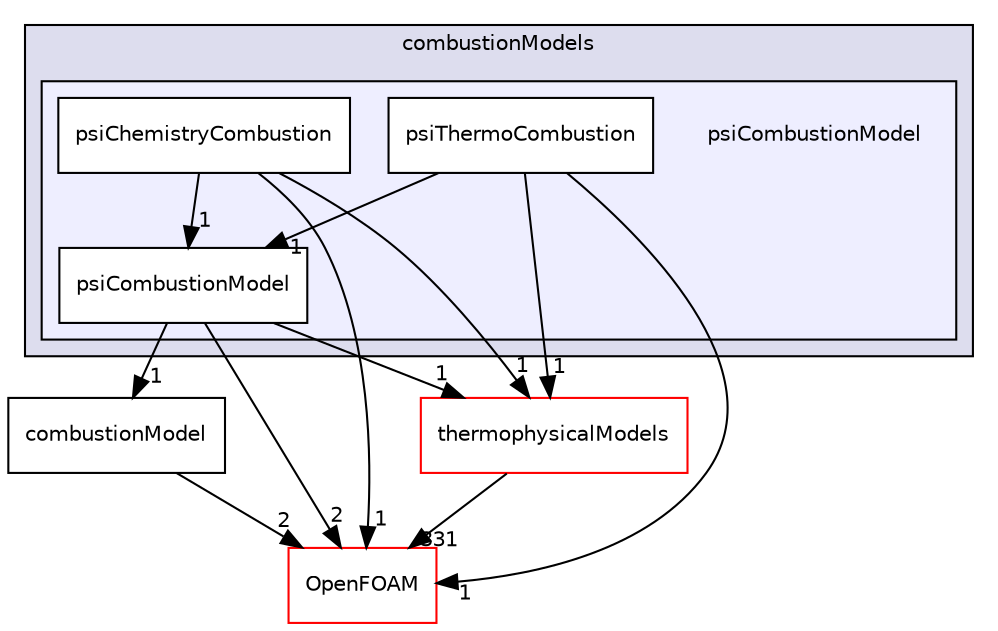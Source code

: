 digraph "src/combustionModels/psiCombustionModel" {
  bgcolor=transparent;
  compound=true
  node [ fontsize="10", fontname="Helvetica"];
  edge [ labelfontsize="10", labelfontname="Helvetica"];
  subgraph clusterdir_a28bb8a003fe9b05e061f79ecbbcb476 {
    graph [ bgcolor="#ddddee", pencolor="black", label="combustionModels" fontname="Helvetica", fontsize="10", URL="dir_a28bb8a003fe9b05e061f79ecbbcb476.html"]
  subgraph clusterdir_a8d6620fa9f1693a4e689cfecb536ff8 {
    graph [ bgcolor="#eeeeff", pencolor="black", label="" URL="dir_a8d6620fa9f1693a4e689cfecb536ff8.html"];
    dir_a8d6620fa9f1693a4e689cfecb536ff8 [shape=plaintext label="psiCombustionModel"];
    dir_59a6d694d9a6f49a42ab77e2a0383529 [shape=box label="psiChemistryCombustion" color="black" fillcolor="white" style="filled" URL="dir_59a6d694d9a6f49a42ab77e2a0383529.html"];
    dir_be6ca0c5340a41e845fe2aaa823aed2e [shape=box label="psiCombustionModel" color="black" fillcolor="white" style="filled" URL="dir_be6ca0c5340a41e845fe2aaa823aed2e.html"];
    dir_ae49dcc00fad04248460fd90c0b923b5 [shape=box label="psiThermoCombustion" color="black" fillcolor="white" style="filled" URL="dir_ae49dcc00fad04248460fd90c0b923b5.html"];
  }
  }
  dir_cf7b61e9dee2eed7a2c89936088862b3 [shape=box label="combustionModel" URL="dir_cf7b61e9dee2eed7a2c89936088862b3.html"];
  dir_2778d089ec5c4f66810b11f753867003 [shape=box label="thermophysicalModels" color="red" URL="dir_2778d089ec5c4f66810b11f753867003.html"];
  dir_c5473ff19b20e6ec4dfe5c310b3778a8 [shape=box label="OpenFOAM" color="red" URL="dir_c5473ff19b20e6ec4dfe5c310b3778a8.html"];
  dir_cf7b61e9dee2eed7a2c89936088862b3->dir_c5473ff19b20e6ec4dfe5c310b3778a8 [headlabel="2", labeldistance=1.5 headhref="dir_000738_001896.html"];
  dir_59a6d694d9a6f49a42ab77e2a0383529->dir_2778d089ec5c4f66810b11f753867003 [headlabel="1", labeldistance=1.5 headhref="dir_000759_001238.html"];
  dir_59a6d694d9a6f49a42ab77e2a0383529->dir_c5473ff19b20e6ec4dfe5c310b3778a8 [headlabel="1", labeldistance=1.5 headhref="dir_000759_001896.html"];
  dir_59a6d694d9a6f49a42ab77e2a0383529->dir_be6ca0c5340a41e845fe2aaa823aed2e [headlabel="1", labeldistance=1.5 headhref="dir_000759_000760.html"];
  dir_ae49dcc00fad04248460fd90c0b923b5->dir_2778d089ec5c4f66810b11f753867003 [headlabel="1", labeldistance=1.5 headhref="dir_000761_001238.html"];
  dir_ae49dcc00fad04248460fd90c0b923b5->dir_c5473ff19b20e6ec4dfe5c310b3778a8 [headlabel="1", labeldistance=1.5 headhref="dir_000761_001896.html"];
  dir_ae49dcc00fad04248460fd90c0b923b5->dir_be6ca0c5340a41e845fe2aaa823aed2e [headlabel="1", labeldistance=1.5 headhref="dir_000761_000760.html"];
  dir_2778d089ec5c4f66810b11f753867003->dir_c5473ff19b20e6ec4dfe5c310b3778a8 [headlabel="331", labeldistance=1.5 headhref="dir_001238_001896.html"];
  dir_be6ca0c5340a41e845fe2aaa823aed2e->dir_cf7b61e9dee2eed7a2c89936088862b3 [headlabel="1", labeldistance=1.5 headhref="dir_000760_000738.html"];
  dir_be6ca0c5340a41e845fe2aaa823aed2e->dir_2778d089ec5c4f66810b11f753867003 [headlabel="1", labeldistance=1.5 headhref="dir_000760_001238.html"];
  dir_be6ca0c5340a41e845fe2aaa823aed2e->dir_c5473ff19b20e6ec4dfe5c310b3778a8 [headlabel="2", labeldistance=1.5 headhref="dir_000760_001896.html"];
}
